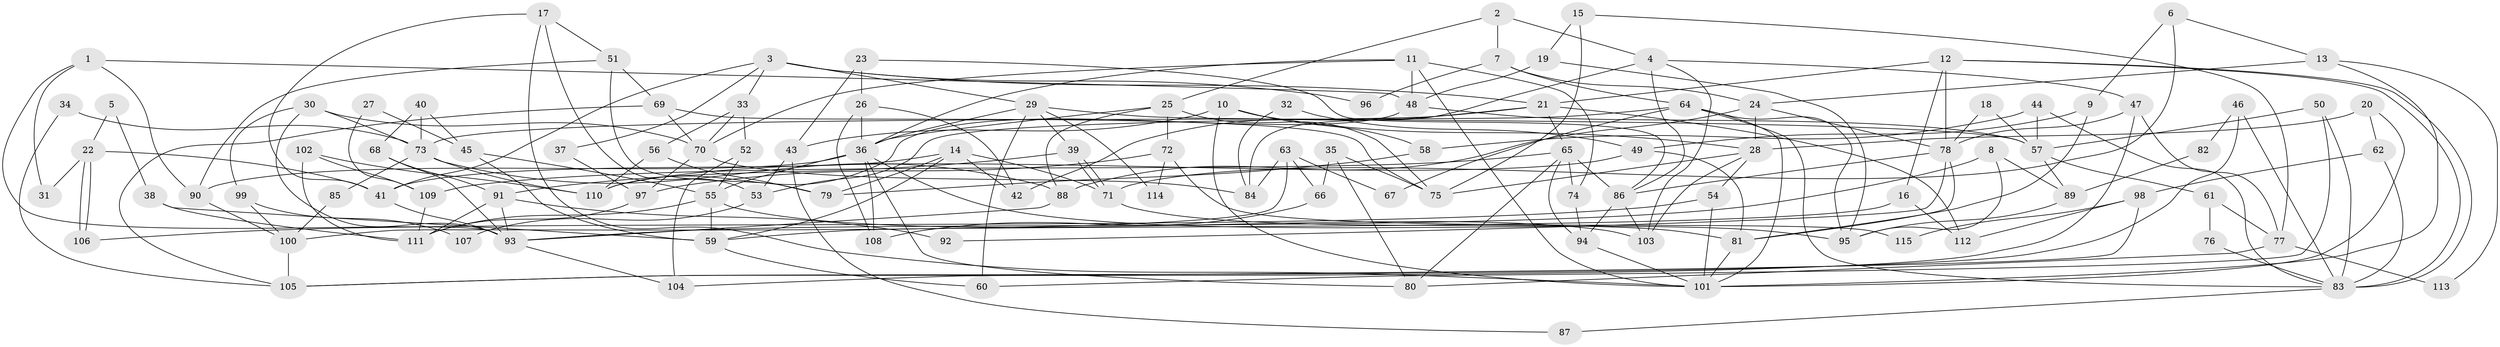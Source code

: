 // coarse degree distribution, {4: 0.24324324324324326, 6: 0.14864864864864866, 7: 0.10810810810810811, 3: 0.25675675675675674, 5: 0.08108108108108109, 8: 0.04054054054054054, 10: 0.04054054054054054, 9: 0.013513513513513514, 2: 0.05405405405405406, 12: 0.013513513513513514}
// Generated by graph-tools (version 1.1) at 2025/52/02/27/25 19:52:04]
// undirected, 115 vertices, 230 edges
graph export_dot {
graph [start="1"]
  node [color=gray90,style=filled];
  1;
  2;
  3;
  4;
  5;
  6;
  7;
  8;
  9;
  10;
  11;
  12;
  13;
  14;
  15;
  16;
  17;
  18;
  19;
  20;
  21;
  22;
  23;
  24;
  25;
  26;
  27;
  28;
  29;
  30;
  31;
  32;
  33;
  34;
  35;
  36;
  37;
  38;
  39;
  40;
  41;
  42;
  43;
  44;
  45;
  46;
  47;
  48;
  49;
  50;
  51;
  52;
  53;
  54;
  55;
  56;
  57;
  58;
  59;
  60;
  61;
  62;
  63;
  64;
  65;
  66;
  67;
  68;
  69;
  70;
  71;
  72;
  73;
  74;
  75;
  76;
  77;
  78;
  79;
  80;
  81;
  82;
  83;
  84;
  85;
  86;
  87;
  88;
  89;
  90;
  91;
  92;
  93;
  94;
  95;
  96;
  97;
  98;
  99;
  100;
  101;
  102;
  103;
  104;
  105;
  106;
  107;
  108;
  109;
  110;
  111;
  112;
  113;
  114;
  115;
  1 -- 93;
  1 -- 48;
  1 -- 31;
  1 -- 90;
  2 -- 4;
  2 -- 7;
  2 -- 25;
  3 -- 21;
  3 -- 41;
  3 -- 29;
  3 -- 33;
  3 -- 37;
  3 -- 96;
  4 -- 103;
  4 -- 86;
  4 -- 47;
  4 -- 84;
  5 -- 38;
  5 -- 22;
  6 -- 9;
  6 -- 71;
  6 -- 13;
  7 -- 24;
  7 -- 64;
  7 -- 96;
  8 -- 93;
  8 -- 95;
  8 -- 89;
  9 -- 49;
  9 -- 81;
  10 -- 101;
  10 -- 28;
  10 -- 43;
  10 -- 58;
  11 -- 74;
  11 -- 36;
  11 -- 48;
  11 -- 70;
  11 -- 101;
  12 -- 21;
  12 -- 83;
  12 -- 83;
  12 -- 16;
  12 -- 78;
  13 -- 24;
  13 -- 101;
  13 -- 113;
  14 -- 71;
  14 -- 41;
  14 -- 42;
  14 -- 59;
  14 -- 79;
  15 -- 75;
  15 -- 19;
  15 -- 77;
  16 -- 59;
  16 -- 112;
  17 -- 51;
  17 -- 101;
  17 -- 41;
  17 -- 53;
  18 -- 57;
  18 -- 78;
  19 -- 95;
  19 -- 48;
  20 -- 28;
  20 -- 101;
  20 -- 62;
  21 -- 112;
  21 -- 65;
  21 -- 42;
  21 -- 53;
  22 -- 106;
  22 -- 106;
  22 -- 41;
  22 -- 31;
  23 -- 86;
  23 -- 43;
  23 -- 26;
  24 -- 88;
  24 -- 78;
  24 -- 28;
  25 -- 36;
  25 -- 72;
  25 -- 75;
  25 -- 88;
  26 -- 42;
  26 -- 36;
  26 -- 108;
  27 -- 45;
  27 -- 109;
  28 -- 75;
  28 -- 54;
  28 -- 103;
  29 -- 57;
  29 -- 36;
  29 -- 39;
  29 -- 60;
  29 -- 114;
  30 -- 73;
  30 -- 93;
  30 -- 70;
  30 -- 99;
  32 -- 49;
  32 -- 84;
  33 -- 70;
  33 -- 52;
  33 -- 56;
  34 -- 73;
  34 -- 105;
  35 -- 75;
  35 -- 80;
  35 -- 66;
  36 -- 55;
  36 -- 80;
  36 -- 90;
  36 -- 95;
  36 -- 108;
  37 -- 97;
  38 -- 59;
  38 -- 111;
  39 -- 71;
  39 -- 71;
  39 -- 91;
  40 -- 73;
  40 -- 45;
  40 -- 68;
  41 -- 93;
  43 -- 53;
  43 -- 87;
  44 -- 57;
  44 -- 58;
  44 -- 83;
  45 -- 59;
  45 -- 55;
  46 -- 105;
  46 -- 83;
  46 -- 82;
  47 -- 78;
  47 -- 77;
  47 -- 105;
  48 -- 110;
  48 -- 57;
  49 -- 110;
  49 -- 81;
  50 -- 83;
  50 -- 57;
  50 -- 60;
  51 -- 69;
  51 -- 90;
  51 -- 79;
  52 -- 55;
  52 -- 104;
  53 -- 107;
  54 -- 101;
  54 -- 106;
  55 -- 59;
  55 -- 103;
  55 -- 111;
  56 -- 79;
  56 -- 110;
  57 -- 89;
  57 -- 61;
  58 -- 79;
  59 -- 60;
  61 -- 77;
  61 -- 76;
  62 -- 83;
  62 -- 98;
  63 -- 84;
  63 -- 66;
  63 -- 67;
  63 -- 100;
  64 -- 101;
  64 -- 83;
  64 -- 67;
  64 -- 73;
  64 -- 95;
  65 -- 86;
  65 -- 80;
  65 -- 74;
  65 -- 94;
  65 -- 109;
  66 -- 108;
  68 -- 91;
  68 -- 93;
  69 -- 70;
  69 -- 105;
  69 -- 75;
  70 -- 84;
  70 -- 97;
  71 -- 81;
  72 -- 97;
  72 -- 114;
  72 -- 115;
  73 -- 88;
  73 -- 85;
  73 -- 110;
  74 -- 94;
  76 -- 83;
  77 -- 80;
  77 -- 113;
  78 -- 86;
  78 -- 81;
  78 -- 92;
  81 -- 101;
  82 -- 89;
  83 -- 87;
  85 -- 100;
  86 -- 94;
  86 -- 103;
  88 -- 93;
  89 -- 95;
  90 -- 100;
  91 -- 111;
  91 -- 92;
  91 -- 93;
  93 -- 104;
  94 -- 101;
  97 -- 111;
  98 -- 104;
  98 -- 112;
  98 -- 115;
  99 -- 100;
  99 -- 107;
  100 -- 105;
  102 -- 111;
  102 -- 110;
  102 -- 109;
  109 -- 111;
}
